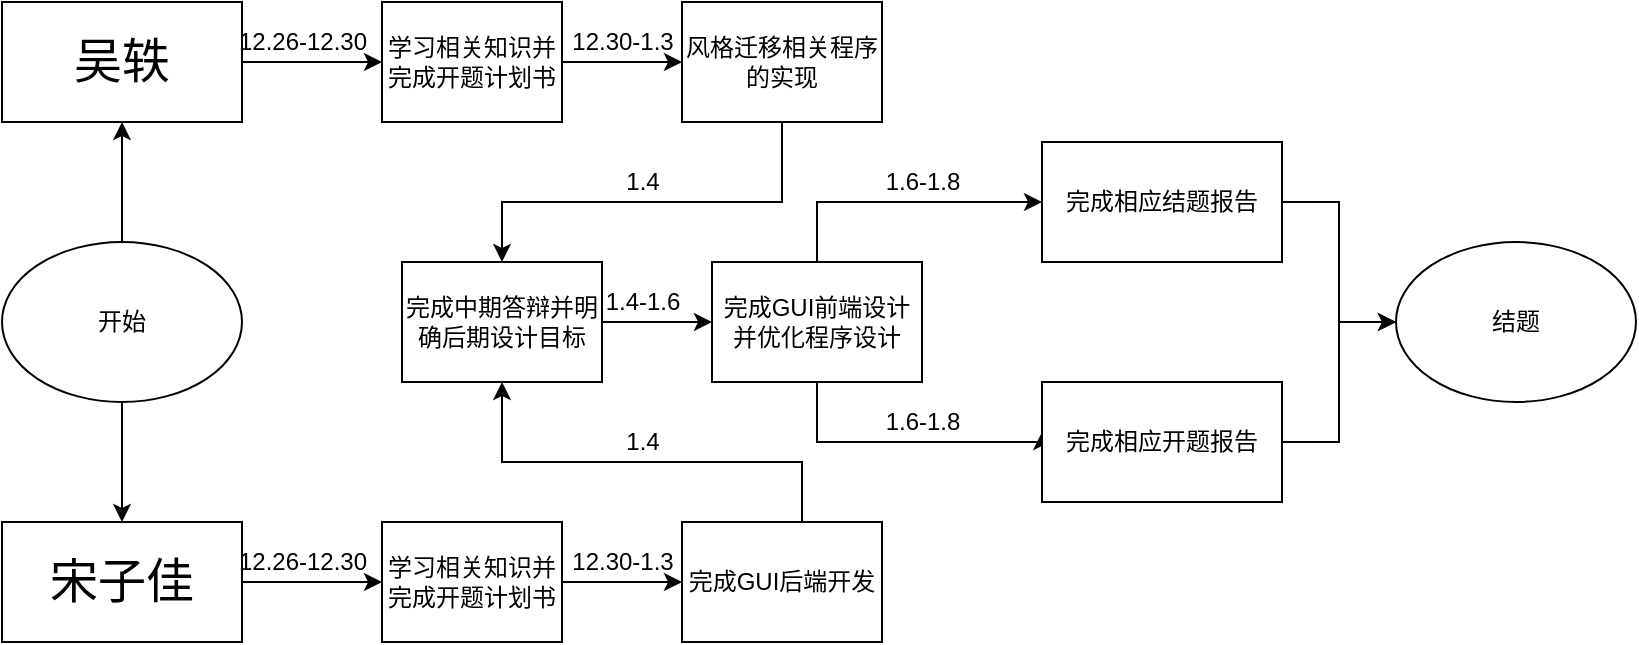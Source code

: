 <mxfile version="14.1.4" type="github">
  <diagram id="rBSGhjQBIXsFKgUAklqC" name="Page-1">
    <mxGraphModel dx="1038" dy="547" grid="1" gridSize="10" guides="1" tooltips="1" connect="1" arrows="1" fold="1" page="1" pageScale="1" pageWidth="827" pageHeight="1169" math="0" shadow="0">
      <root>
        <mxCell id="0" />
        <mxCell id="1" parent="0" />
        <mxCell id="mHPLIQ9fxxjqUHxW7mKB-3" value="" style="edgeStyle=orthogonalEdgeStyle;rounded=0;orthogonalLoop=1;jettySize=auto;html=1;" edge="1" parent="1" source="mHPLIQ9fxxjqUHxW7mKB-1" target="mHPLIQ9fxxjqUHxW7mKB-2">
          <mxGeometry relative="1" as="geometry" />
        </mxCell>
        <mxCell id="mHPLIQ9fxxjqUHxW7mKB-1" value="&lt;font style=&quot;font-size: 24px&quot;&gt;吴轶&lt;/font&gt;" style="rounded=0;whiteSpace=wrap;html=1;" vertex="1" parent="1">
          <mxGeometry x="10" y="110" width="120" height="60" as="geometry" />
        </mxCell>
        <mxCell id="mHPLIQ9fxxjqUHxW7mKB-5" value="" style="edgeStyle=orthogonalEdgeStyle;rounded=0;orthogonalLoop=1;jettySize=auto;html=1;" edge="1" parent="1" source="mHPLIQ9fxxjqUHxW7mKB-2" target="mHPLIQ9fxxjqUHxW7mKB-4">
          <mxGeometry relative="1" as="geometry" />
        </mxCell>
        <mxCell id="mHPLIQ9fxxjqUHxW7mKB-2" value="学习相关知识并完成开题计划书" style="whiteSpace=wrap;html=1;rounded=0;" vertex="1" parent="1">
          <mxGeometry x="200" y="110" width="90" height="60" as="geometry" />
        </mxCell>
        <mxCell id="mHPLIQ9fxxjqUHxW7mKB-11" value="" style="edgeStyle=orthogonalEdgeStyle;rounded=0;orthogonalLoop=1;jettySize=auto;html=1;entryX=0.5;entryY=0;entryDx=0;entryDy=0;" edge="1" parent="1" source="mHPLIQ9fxxjqUHxW7mKB-4" target="mHPLIQ9fxxjqUHxW7mKB-10">
          <mxGeometry relative="1" as="geometry">
            <mxPoint x="260" y="210" as="targetPoint" />
            <Array as="points">
              <mxPoint x="400" y="210" />
              <mxPoint x="260" y="210" />
            </Array>
          </mxGeometry>
        </mxCell>
        <mxCell id="mHPLIQ9fxxjqUHxW7mKB-4" value="风格迁移相关程序的实现" style="whiteSpace=wrap;html=1;rounded=0;" vertex="1" parent="1">
          <mxGeometry x="350" y="110" width="100" height="60" as="geometry" />
        </mxCell>
        <mxCell id="mHPLIQ9fxxjqUHxW7mKB-7" value="12.26-12.30" style="text;html=1;align=center;verticalAlign=middle;resizable=0;points=[];autosize=1;" vertex="1" parent="1">
          <mxGeometry x="120" y="120" width="80" height="20" as="geometry" />
        </mxCell>
        <mxCell id="mHPLIQ9fxxjqUHxW7mKB-8" value="12.30-1.3" style="text;html=1;align=center;verticalAlign=middle;resizable=0;points=[];autosize=1;" vertex="1" parent="1">
          <mxGeometry x="290" y="120" width="60" height="20" as="geometry" />
        </mxCell>
        <mxCell id="mHPLIQ9fxxjqUHxW7mKB-28" value="" style="edgeStyle=orthogonalEdgeStyle;rounded=0;orthogonalLoop=1;jettySize=auto;html=1;" edge="1" parent="1" source="mHPLIQ9fxxjqUHxW7mKB-10" target="mHPLIQ9fxxjqUHxW7mKB-27">
          <mxGeometry relative="1" as="geometry" />
        </mxCell>
        <mxCell id="mHPLIQ9fxxjqUHxW7mKB-10" value="完成中期答辩并明确后期设计目标" style="whiteSpace=wrap;html=1;rounded=0;" vertex="1" parent="1">
          <mxGeometry x="210" y="240" width="100" height="60" as="geometry" />
        </mxCell>
        <mxCell id="mHPLIQ9fxxjqUHxW7mKB-14" value="" style="edgeStyle=orthogonalEdgeStyle;rounded=0;orthogonalLoop=1;jettySize=auto;html=1;" edge="1" parent="1" source="mHPLIQ9fxxjqUHxW7mKB-12" target="mHPLIQ9fxxjqUHxW7mKB-13">
          <mxGeometry relative="1" as="geometry" />
        </mxCell>
        <mxCell id="mHPLIQ9fxxjqUHxW7mKB-12" value="&lt;font style=&quot;font-size: 24px&quot;&gt;宋子佳&lt;/font&gt;" style="whiteSpace=wrap;html=1;" vertex="1" parent="1">
          <mxGeometry x="10" y="370" width="120" height="60" as="geometry" />
        </mxCell>
        <mxCell id="mHPLIQ9fxxjqUHxW7mKB-19" value="" style="edgeStyle=orthogonalEdgeStyle;rounded=0;orthogonalLoop=1;jettySize=auto;html=1;" edge="1" parent="1" source="mHPLIQ9fxxjqUHxW7mKB-13" target="mHPLIQ9fxxjqUHxW7mKB-18">
          <mxGeometry relative="1" as="geometry" />
        </mxCell>
        <mxCell id="mHPLIQ9fxxjqUHxW7mKB-13" value="学习相关知识并完成开题计划书" style="whiteSpace=wrap;html=1;" vertex="1" parent="1">
          <mxGeometry x="200" y="370" width="90" height="60" as="geometry" />
        </mxCell>
        <mxCell id="mHPLIQ9fxxjqUHxW7mKB-15" value="12.26-12.30" style="text;html=1;align=center;verticalAlign=middle;resizable=0;points=[];autosize=1;" vertex="1" parent="1">
          <mxGeometry x="120" y="380" width="80" height="20" as="geometry" />
        </mxCell>
        <mxCell id="mHPLIQ9fxxjqUHxW7mKB-22" value="" style="edgeStyle=orthogonalEdgeStyle;rounded=0;orthogonalLoop=1;jettySize=auto;html=1;entryX=0.5;entryY=1;entryDx=0;entryDy=0;" edge="1" parent="1" source="mHPLIQ9fxxjqUHxW7mKB-18" target="mHPLIQ9fxxjqUHxW7mKB-10">
          <mxGeometry relative="1" as="geometry">
            <mxPoint x="530" y="380" as="targetPoint" />
            <Array as="points">
              <mxPoint x="410" y="340" />
              <mxPoint x="260" y="340" />
            </Array>
          </mxGeometry>
        </mxCell>
        <mxCell id="mHPLIQ9fxxjqUHxW7mKB-18" value="完成GUI后端开发" style="whiteSpace=wrap;html=1;" vertex="1" parent="1">
          <mxGeometry x="350" y="370" width="100" height="60" as="geometry" />
        </mxCell>
        <mxCell id="mHPLIQ9fxxjqUHxW7mKB-20" value="12.30-1.3" style="text;html=1;align=center;verticalAlign=middle;resizable=0;points=[];autosize=1;" vertex="1" parent="1">
          <mxGeometry x="290" y="380" width="60" height="20" as="geometry" />
        </mxCell>
        <mxCell id="mHPLIQ9fxxjqUHxW7mKB-25" value="1.4" style="text;html=1;align=center;verticalAlign=middle;resizable=0;points=[];autosize=1;" vertex="1" parent="1">
          <mxGeometry x="315" y="190" width="30" height="20" as="geometry" />
        </mxCell>
        <mxCell id="mHPLIQ9fxxjqUHxW7mKB-26" value="1.4" style="text;html=1;align=center;verticalAlign=middle;resizable=0;points=[];autosize=1;" vertex="1" parent="1">
          <mxGeometry x="315" y="320" width="30" height="20" as="geometry" />
        </mxCell>
        <mxCell id="mHPLIQ9fxxjqUHxW7mKB-32" value="" style="edgeStyle=orthogonalEdgeStyle;rounded=0;orthogonalLoop=1;jettySize=auto;html=1;" edge="1" parent="1" source="mHPLIQ9fxxjqUHxW7mKB-27">
          <mxGeometry relative="1" as="geometry">
            <mxPoint x="530" y="210" as="targetPoint" />
            <Array as="points">
              <mxPoint x="418" y="210" />
              <mxPoint x="520" y="210" />
            </Array>
          </mxGeometry>
        </mxCell>
        <mxCell id="mHPLIQ9fxxjqUHxW7mKB-33" value="" style="edgeStyle=orthogonalEdgeStyle;rounded=0;orthogonalLoop=1;jettySize=auto;html=1;" edge="1" parent="1" source="mHPLIQ9fxxjqUHxW7mKB-27">
          <mxGeometry relative="1" as="geometry">
            <mxPoint x="530" y="325" as="targetPoint" />
            <Array as="points">
              <mxPoint x="418" y="330" />
              <mxPoint x="530" y="330" />
            </Array>
          </mxGeometry>
        </mxCell>
        <mxCell id="mHPLIQ9fxxjqUHxW7mKB-27" value="完成GUI前端设计并优化程序设计" style="whiteSpace=wrap;html=1;rounded=0;" vertex="1" parent="1">
          <mxGeometry x="365" y="240" width="105" height="60" as="geometry" />
        </mxCell>
        <mxCell id="mHPLIQ9fxxjqUHxW7mKB-29" value="1.4-1.6" style="text;html=1;align=center;verticalAlign=middle;resizable=0;points=[];autosize=1;" vertex="1" parent="1">
          <mxGeometry x="305" y="250" width="50" height="20" as="geometry" />
        </mxCell>
        <mxCell id="mHPLIQ9fxxjqUHxW7mKB-37" value="" style="edgeStyle=orthogonalEdgeStyle;rounded=0;orthogonalLoop=1;jettySize=auto;html=1;" edge="1" parent="1" source="mHPLIQ9fxxjqUHxW7mKB-34" target="mHPLIQ9fxxjqUHxW7mKB-36">
          <mxGeometry relative="1" as="geometry" />
        </mxCell>
        <mxCell id="mHPLIQ9fxxjqUHxW7mKB-34" value="完成相应结题报告" style="whiteSpace=wrap;html=1;" vertex="1" parent="1">
          <mxGeometry x="530" y="180" width="120" height="60" as="geometry" />
        </mxCell>
        <mxCell id="mHPLIQ9fxxjqUHxW7mKB-41" value="" style="edgeStyle=orthogonalEdgeStyle;rounded=0;orthogonalLoop=1;jettySize=auto;html=1;" edge="1" parent="1" source="mHPLIQ9fxxjqUHxW7mKB-35" target="mHPLIQ9fxxjqUHxW7mKB-36">
          <mxGeometry relative="1" as="geometry" />
        </mxCell>
        <mxCell id="mHPLIQ9fxxjqUHxW7mKB-35" value="完成相应开题报告" style="whiteSpace=wrap;html=1;" vertex="1" parent="1">
          <mxGeometry x="530" y="300" width="120" height="60" as="geometry" />
        </mxCell>
        <mxCell id="mHPLIQ9fxxjqUHxW7mKB-36" value="结题" style="ellipse;whiteSpace=wrap;html=1;" vertex="1" parent="1">
          <mxGeometry x="707" y="230" width="120" height="80" as="geometry" />
        </mxCell>
        <mxCell id="mHPLIQ9fxxjqUHxW7mKB-39" value="" style="edgeStyle=orthogonalEdgeStyle;rounded=0;orthogonalLoop=1;jettySize=auto;html=1;" edge="1" parent="1" source="mHPLIQ9fxxjqUHxW7mKB-38" target="mHPLIQ9fxxjqUHxW7mKB-1">
          <mxGeometry relative="1" as="geometry" />
        </mxCell>
        <mxCell id="mHPLIQ9fxxjqUHxW7mKB-40" value="" style="edgeStyle=orthogonalEdgeStyle;rounded=0;orthogonalLoop=1;jettySize=auto;html=1;" edge="1" parent="1" source="mHPLIQ9fxxjqUHxW7mKB-38" target="mHPLIQ9fxxjqUHxW7mKB-12">
          <mxGeometry relative="1" as="geometry" />
        </mxCell>
        <mxCell id="mHPLIQ9fxxjqUHxW7mKB-38" value="开始" style="ellipse;whiteSpace=wrap;html=1;" vertex="1" parent="1">
          <mxGeometry x="10" y="230" width="120" height="80" as="geometry" />
        </mxCell>
        <mxCell id="mHPLIQ9fxxjqUHxW7mKB-42" value="1.6-1.8" style="text;html=1;align=center;verticalAlign=middle;resizable=0;points=[];autosize=1;" vertex="1" parent="1">
          <mxGeometry x="445" y="190" width="50" height="20" as="geometry" />
        </mxCell>
        <mxCell id="mHPLIQ9fxxjqUHxW7mKB-43" value="1.6-1.8" style="text;html=1;align=center;verticalAlign=middle;resizable=0;points=[];autosize=1;" vertex="1" parent="1">
          <mxGeometry x="445" y="310" width="50" height="20" as="geometry" />
        </mxCell>
      </root>
    </mxGraphModel>
  </diagram>
</mxfile>
